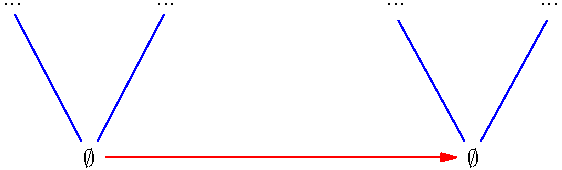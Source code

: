 size(0,3cm);

pair pC = ( 20, 40);
pair pB = (-20, 40);
pair pA = (  0,  0);

pair tX = (100,0);

real k = 4.3;

label ("$\emptyset$", pA);
label ("$...$", pB);
label ("$...$", pC);
draw (pA + k*N + k*W/2 -- pB + k*S*2/3 + k*E/7, blue);
draw (pA + k*N + k*E/2 -- pC + k*S*2/3 + k*W/7, blue);

label ("$\emptyset$", pA+tX);
label ("$...$", pB+tX);
label ("$...$", pC+tX);
draw (pA+tX + k*N + k*W/2 -- pB+tX + k*S + k*E/7, blue);
draw (pA+tX + k*N + k*E/2 -- pC+tX + k*S + k*W/7, blue);

draw(pA + k*E -- pA + tX + k*W, red, Arrow());


